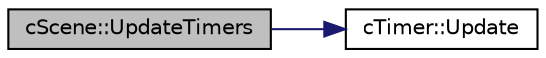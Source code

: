 digraph "cScene::UpdateTimers"
{
 // LATEX_PDF_SIZE
  edge [fontname="Helvetica",fontsize="10",labelfontname="Helvetica",labelfontsize="10"];
  node [fontname="Helvetica",fontsize="10",shape=record];
  rankdir="LR";
  Node1 [label="cScene::UpdateTimers",height=0.2,width=0.4,color="black", fillcolor="grey75", style="filled", fontcolor="black",tooltip=" "];
  Node1 -> Node2 [color="midnightblue",fontsize="10",style="solid",fontname="Helvetica"];
  Node2 [label="cTimer::Update",height=0.2,width=0.4,color="black", fillcolor="white", style="filled",URL="$classc_timer.html#ac5e8d40ff392e81e970e94fc90300852",tooltip=" "];
}
